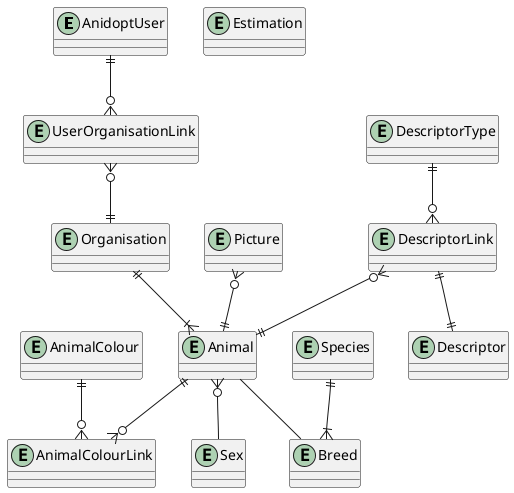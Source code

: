 @startuml
entity AnidoptUser {}
entity Animal {}
entity AnimalColour {}
entity AnimalColourLink {}
entity Breed {}
entity Descriptor {}
entity DescriptorLink {}
entity DescriptorType {}
entity Estimation {}
entity Organisation {}
entity Picture {}
entity Sex {}
entity Species {}
entity UserOrganisationLink {}

AnidoptUser ||--o{ UserOrganisationLink
UserOrganisationLink }o--|| Organisation
Animal -- Breed
Animal }o-- Sex
Species ||--|{ Breed
Organisation ||--|{ Animal
AnimalColour ||--o{ AnimalColourLink
Animal ||--o{ AnimalColourLink
Picture }o--|| Animal
DescriptorType ||--o{ DescriptorLink
DescriptorLink ||--|| Descriptor
DescriptorLink }o--|| Animal
@enduml
